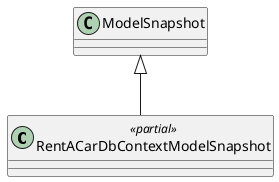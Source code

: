 @startuml
class RentACarDbContextModelSnapshot <<partial>> {
}
ModelSnapshot <|-- RentACarDbContextModelSnapshot
@enduml
